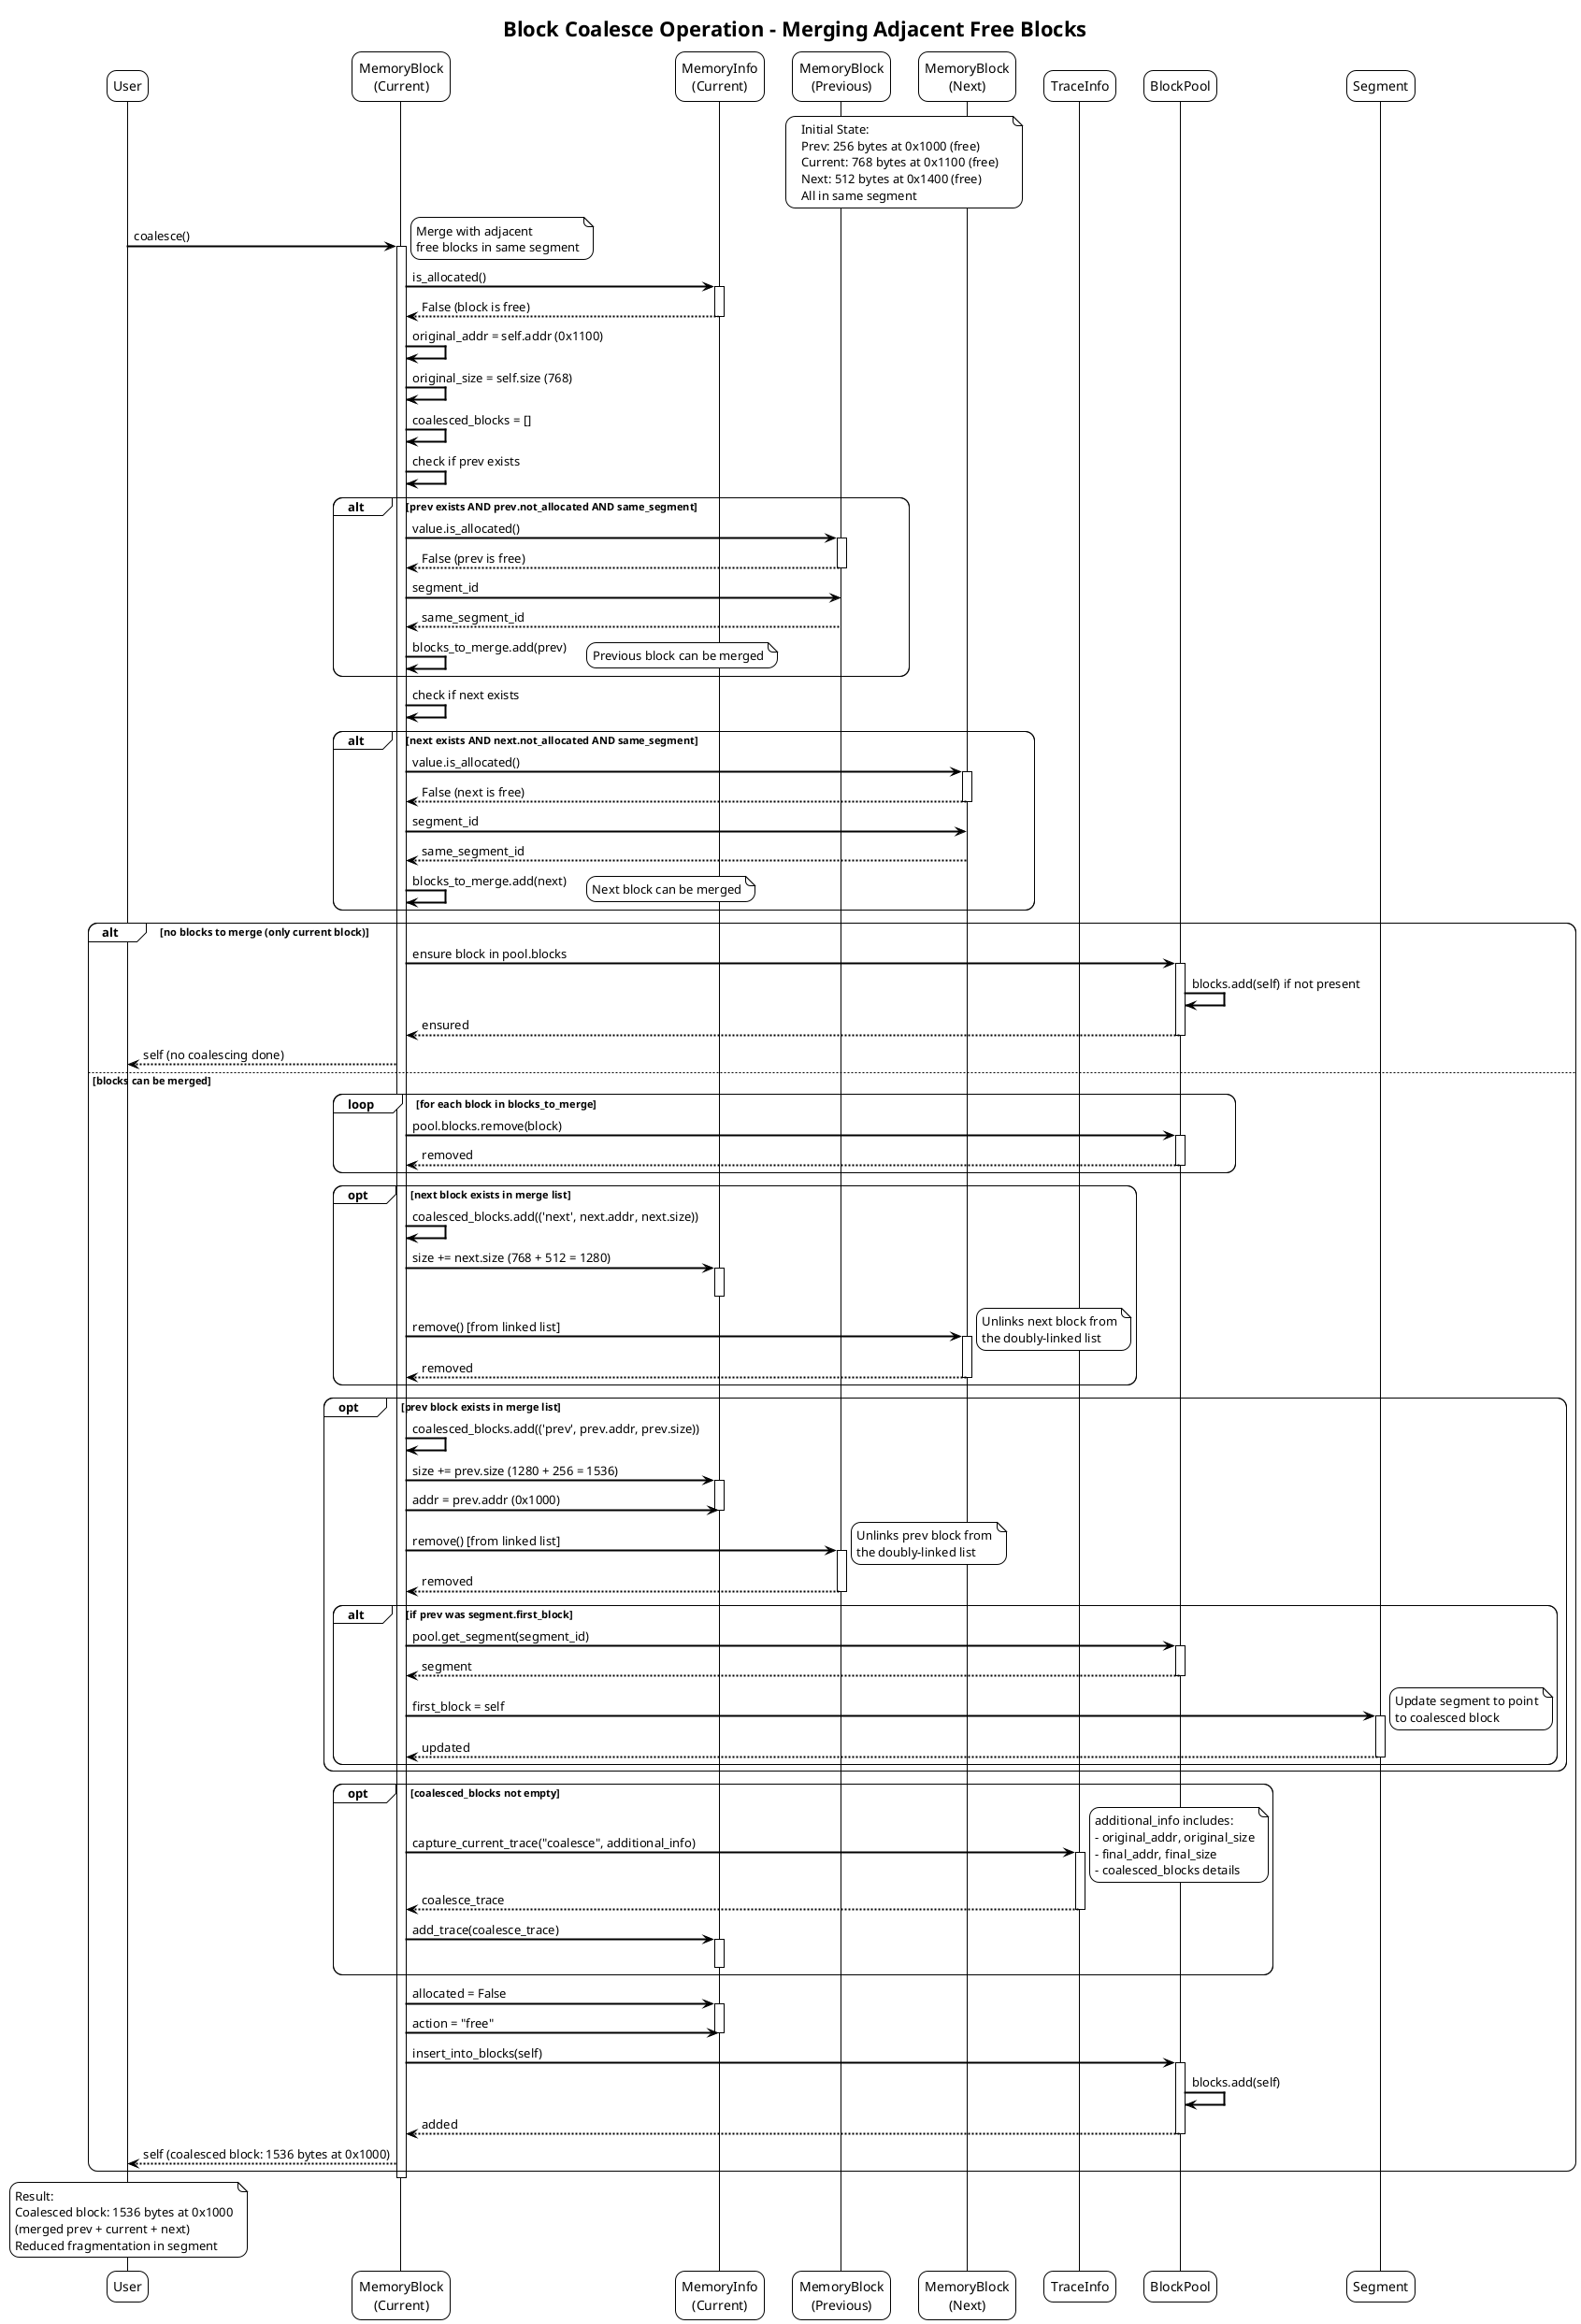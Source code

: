 @startuml Block Coalesce Operation

!theme plain
skinparam sequenceArrowThickness 2
skinparam roundcorner 20
skinparam maxmessagelength 80

title Block Coalesce Operation - Merging Adjacent Free Blocks

participant "User" as U
participant "MemoryBlock\n(Current)" as MB_C
participant "MemoryInfo\n(Current)" as MI_C
participant "MemoryBlock\n(Previous)" as MB_P
participant "MemoryBlock\n(Next)" as MB_N
participant "TraceInfo" as TI
participant "BlockPool" as BP
participant "Segment" as S

note over MB_P, MB_N: Initial State:\nPrev: 256 bytes at 0x1000 (free)\nCurrent: 768 bytes at 0x1100 (free)\nNext: 512 bytes at 0x1400 (free)\nAll in same segment

U -> MB_C: coalesce()
note right: Merge with adjacent\nfree blocks in same segment

activate MB_C

' Validation phase
MB_C -> MI_C: is_allocated()
activate MI_C
MI_C --> MB_C: False (block is free)
deactivate MI_C

' Store original state for tracing
MB_C -> MB_C: original_addr = self.addr (0x1100)
MB_C -> MB_C: original_size = self.size (768)
MB_C -> MB_C: coalesced_blocks = []

' Check previous block for coalescing
MB_C -> MB_C: check if prev exists
alt prev exists AND prev.not_allocated AND same_segment
    MB_C -> MB_P: value.is_allocated()
    activate MB_P
    MB_P --> MB_C: False (prev is free)
    deactivate MB_P

    MB_C -> MB_P: segment_id
    MB_P --> MB_C: same_segment_id

    MB_C -> MB_C: blocks_to_merge.add(prev)
    note right: Previous block can be merged
end

' Check next block for coalescing
MB_C -> MB_C: check if next exists
alt next exists AND next.not_allocated AND same_segment
    MB_C -> MB_N: value.is_allocated()
    activate MB_N
    MB_N --> MB_C: False (next is free)
    deactivate MB_N

    MB_C -> MB_N: segment_id
    MB_N --> MB_C: same_segment_id

    MB_C -> MB_C: blocks_to_merge.add(next)
    note right: Next block can be merged
end

alt no blocks to merge (only current block)
    ' Just ensure block is in pool and return
    MB_C -> BP: ensure block in pool.blocks
    activate BP
    BP -> BP: blocks.add(self) if not present
    BP --> MB_C: ensured
    deactivate BP

    MB_C --> U: self (no coalescing done)

else blocks can be merged

    ' Remove all blocks from pool first
    loop for each block in blocks_to_merge
        MB_C -> BP: pool.blocks.remove(block)
        activate BP
        BP --> MB_C: removed
        deactivate BP
    end

    ' Coalesce with next block first
    opt next block exists in merge list
        MB_C -> MB_C: coalesced_blocks.add(('next', next.addr, next.size))
        MB_C -> MI_C: size += next.size (768 + 512 = 1280)
        activate MI_C
        deactivate MI_C

        MB_C -> MB_N: remove() [from linked list]
        activate MB_N
        note right: Unlinks next block from\nthe doubly-linked list
        MB_N --> MB_C: removed
        deactivate MB_N
    end

    ' Coalesce with previous block
    opt prev block exists in merge list
        MB_C -> MB_C: coalesced_blocks.add(('prev', prev.addr, prev.size))
        MB_C -> MI_C: size += prev.size (1280 + 256 = 1536)
        activate MI_C
        MB_C -> MI_C: addr = prev.addr (0x1000)
        deactivate MI_C

        MB_C -> MB_P: remove() [from linked list]
        activate MB_P
        note right: Unlinks prev block from\nthe doubly-linked list
        MB_P --> MB_C: removed
        deactivate MB_P

        ' Update segment's first_block if prev was the first
        alt if prev was segment.first_block
            MB_C -> BP: pool.get_segment(segment_id)
            activate BP
            BP --> MB_C: segment
            deactivate BP

            MB_C -> S: first_block = self
            activate S
            note right: Update segment to point\nto coalesced block
            S --> MB_C: updated
            deactivate S
        end
    end

    ' Capture coalesce trace
    opt coalesced_blocks not empty
        MB_C -> TI: capture_current_trace("coalesce", additional_info)
        activate TI
        note right: additional_info includes:\n- original_addr, original_size\n- final_addr, final_size\n- coalesced_blocks details
        TI --> MB_C: coalesce_trace
        deactivate TI

        MB_C -> MI_C: add_trace(coalesce_trace)
        activate MI_C
        deactivate MI_C
    end

    ' Ensure proper state
    MB_C -> MI_C: allocated = False
    activate MI_C
    MB_C -> MI_C: action = "free"
    deactivate MI_C

    ' Add coalesced block back to pool
    MB_C -> BP: insert_into_blocks(self)
    activate BP
    BP -> BP: blocks.add(self)
    BP --> MB_C: added
    deactivate BP

    MB_C --> U: self (coalesced block: 1536 bytes at 0x1000)
end

deactivate MB_C

note over U: Result:\nCoalesced block: 1536 bytes at 0x1000\n(merged prev + current + next)\nReduced fragmentation in segment

@enduml
